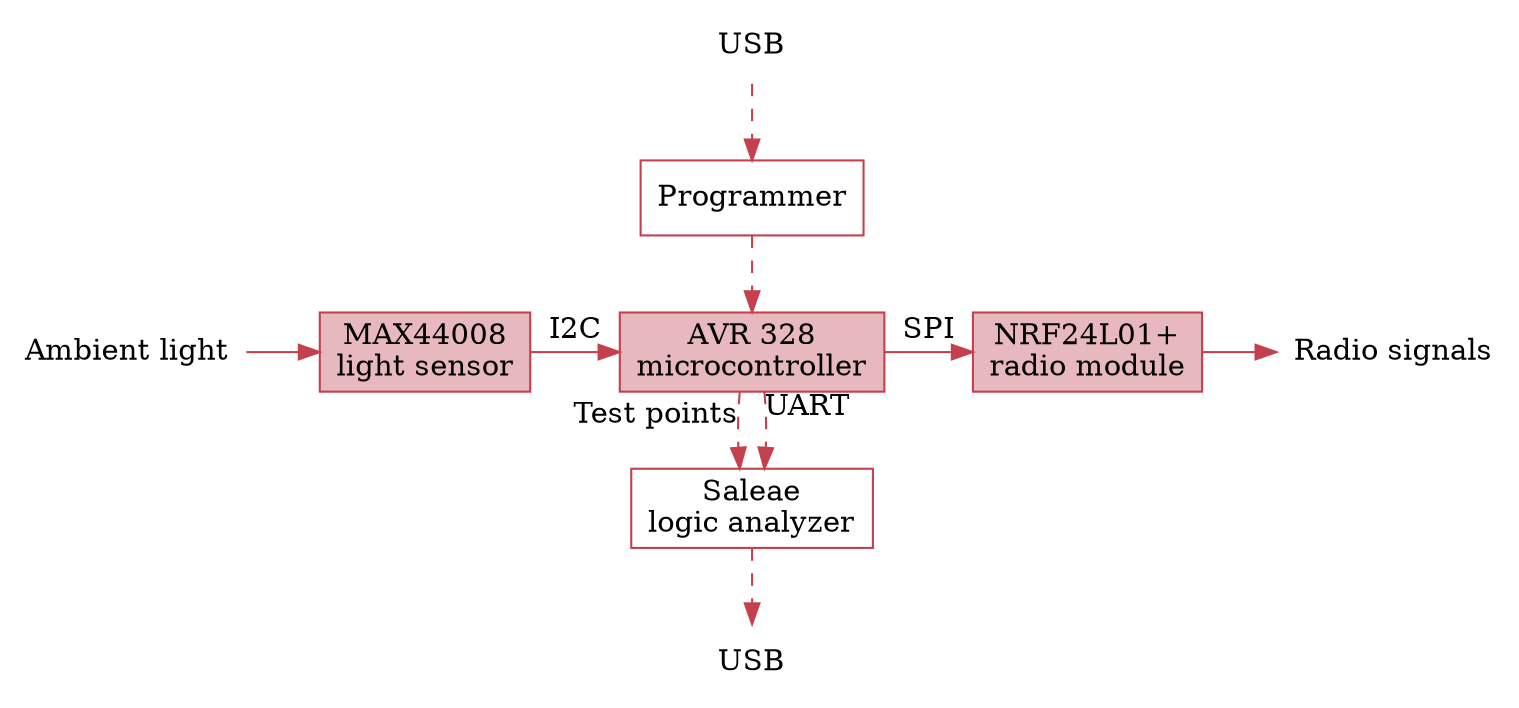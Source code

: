 digraph {
   graph [rankdir = "TB"];
   node [shape = "rectangle"];
   edge [color = "#c4404d" ];
   node [color = "#c4404d" fillcolor = "#d7899096" style=filled];

   subgraph Flow {
      rank = same;
      light [shape = none label="Ambient light" fillcolor = white];
      sensor [label = "MAX44008\nlight sensor"];
      uc [label = "AVR 328\nmicrocontroller"];
      nrf [label = "NRF24L01+\nradio module"];
      radio [shape = none label="Radio signals" fillcolor = white];
   }

   light -> sensor;
   sensor -> uc [label = "I2C"];
   uc -> nrf [label = "SPI"];
   nrf -> radio;

   edge [style = dashed];
   node [fillcolor = white];

   usb1 [shape = none label = USB fillcolor = white];
   isp [label = Programmer];
   logic [label = "Saleae\nlogic analyzer"];
   usb2 [shape = none label = USB fillcolor = white];
   usb1 -> isp;
   isp -> uc;
   uc -> logic [xlabel= "Test points"];
   uc -> logic [taillabel="UART"];
   logic -> usb2;

}
